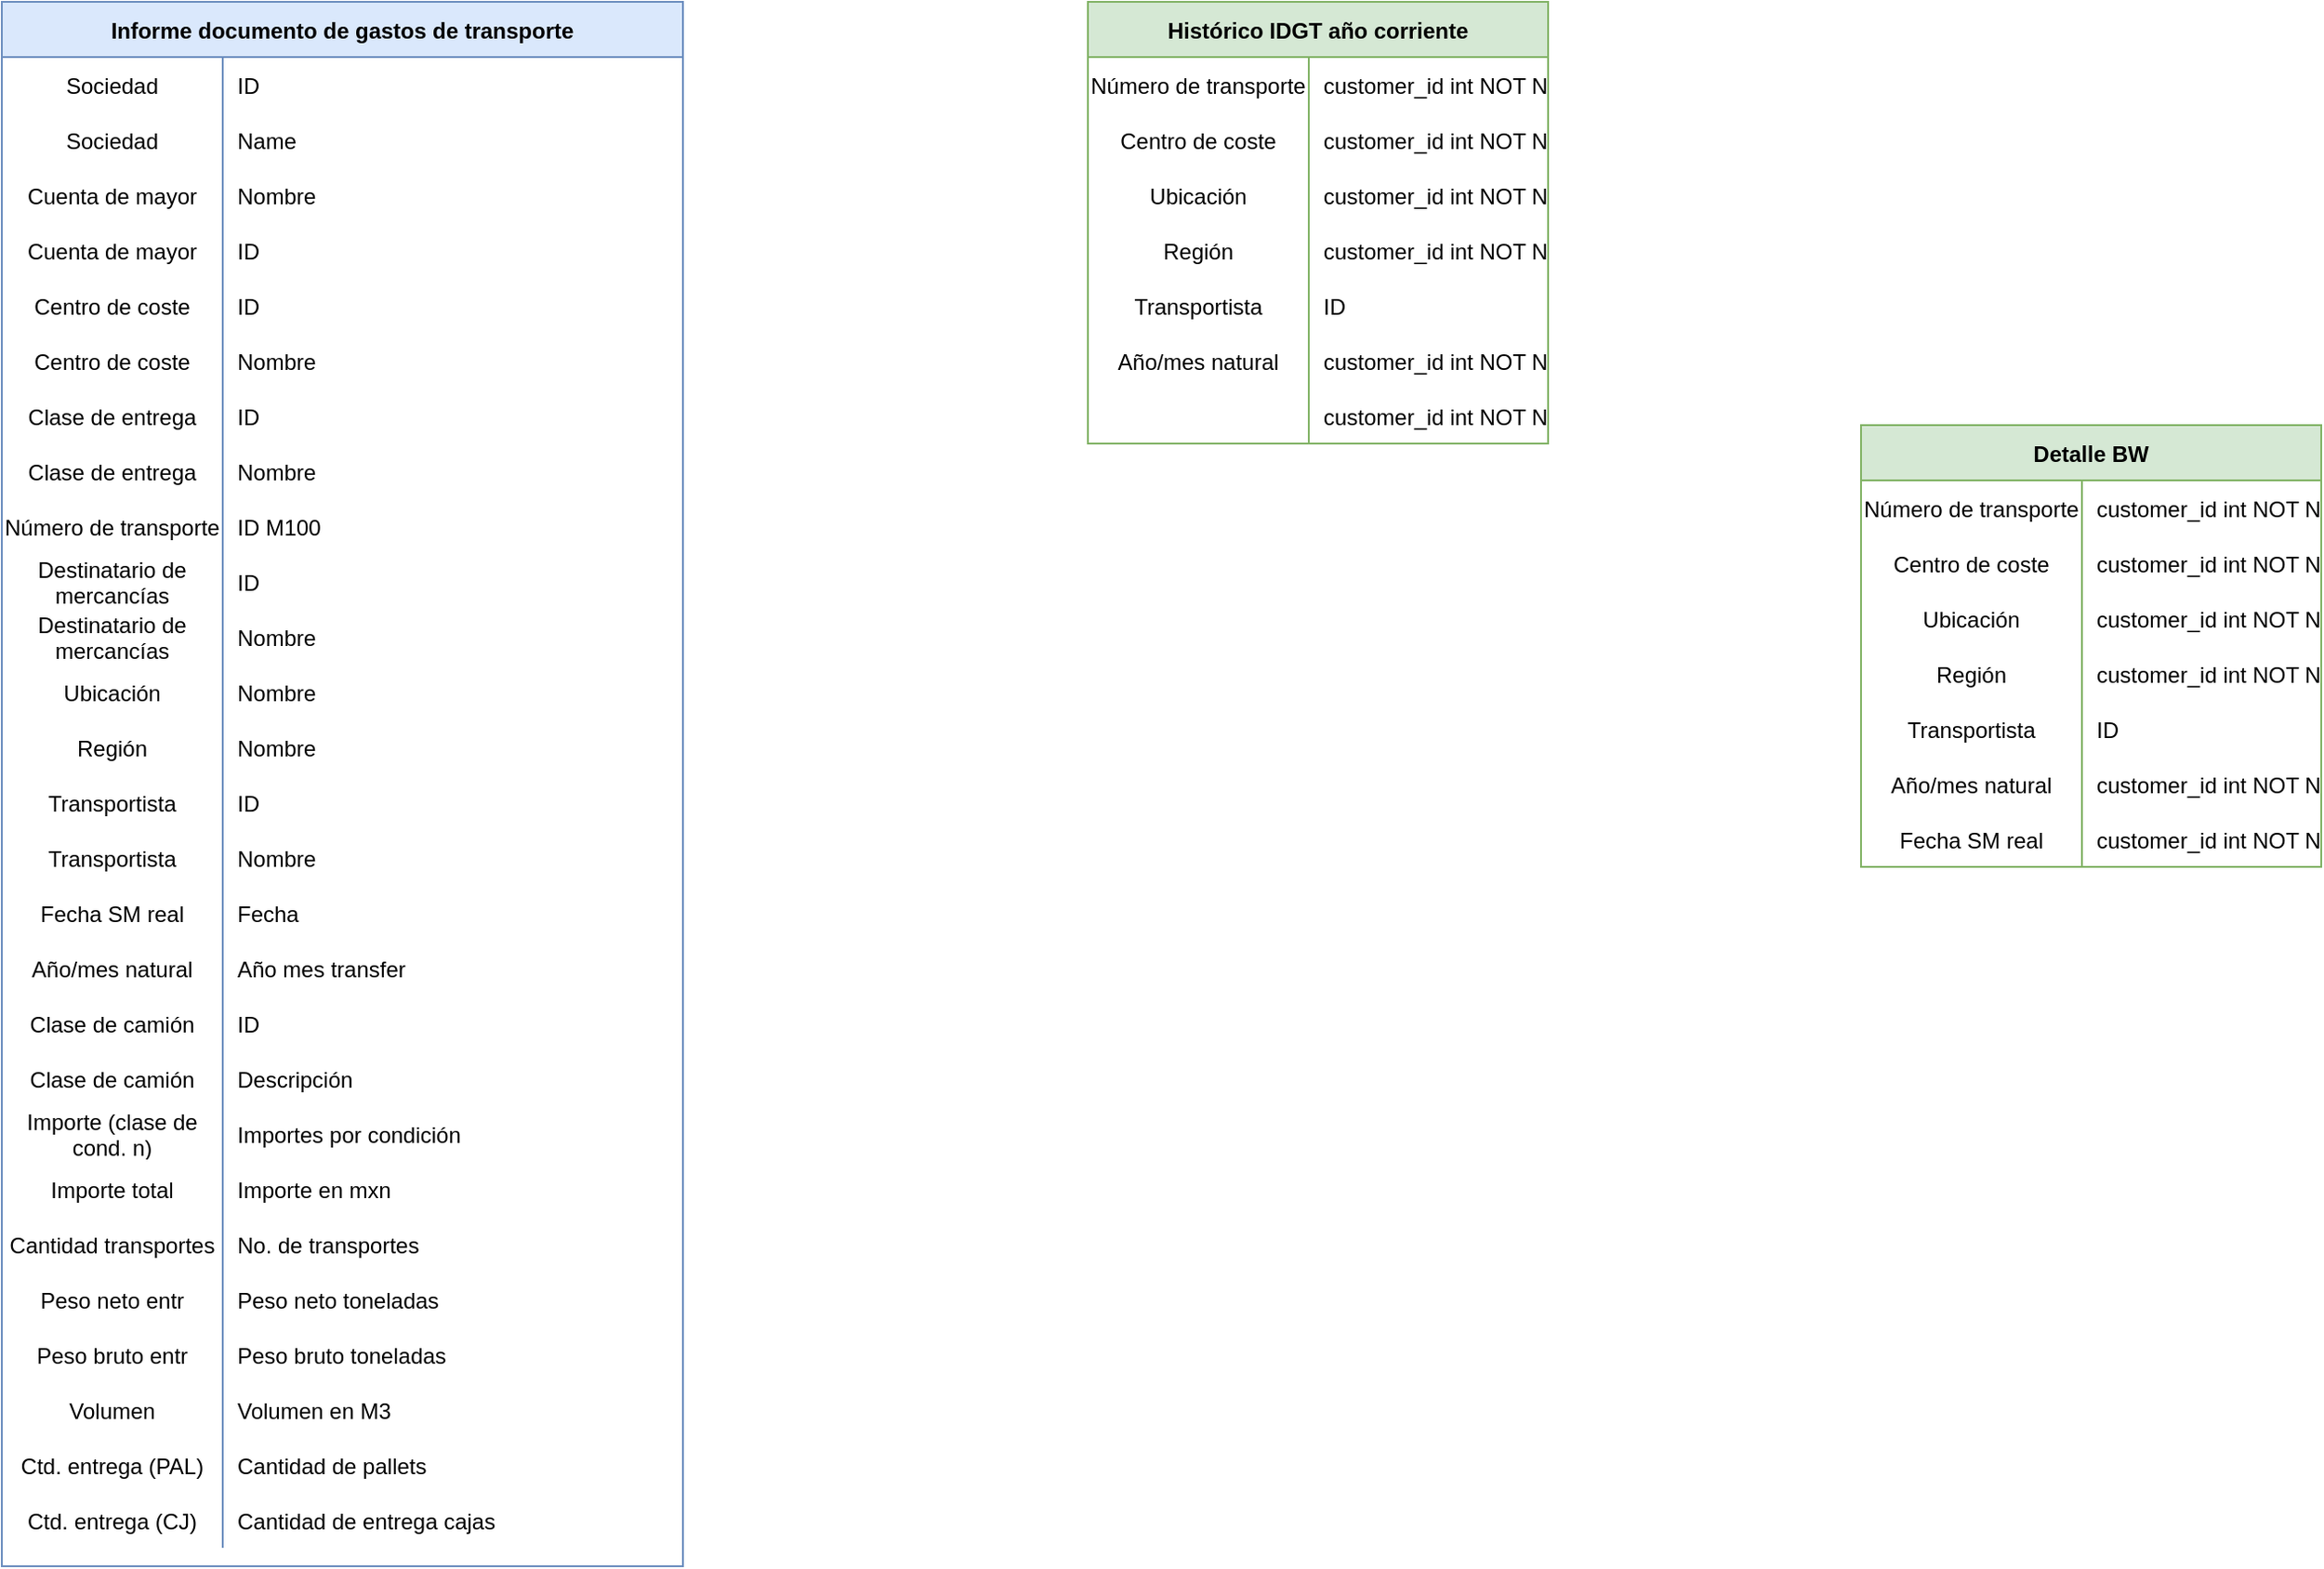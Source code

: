 <mxfile version="22.1.16" type="github">
  <diagram id="R2lEEEUBdFMjLlhIrx00" name="Page-1">
    <mxGraphModel dx="873" dy="481" grid="1" gridSize="10" guides="1" tooltips="1" connect="1" arrows="1" fold="1" page="1" pageScale="1" pageWidth="850" pageHeight="1100" math="0" shadow="0" extFonts="Permanent Marker^https://fonts.googleapis.com/css?family=Permanent+Marker">
      <root>
        <mxCell id="0" />
        <mxCell id="1" parent="0" />
        <mxCell id="C-vyLk0tnHw3VtMMgP7b-2" value="Detalle BW" style="shape=table;startSize=30;container=1;collapsible=1;childLayout=tableLayout;fixedRows=1;rowLines=0;fontStyle=1;align=center;resizeLast=1;fillColor=#d5e8d4;strokeColor=#82b366;" parent="1" vertex="1">
          <mxGeometry x="1050" y="270" width="250" height="240" as="geometry" />
        </mxCell>
        <mxCell id="C-vyLk0tnHw3VtMMgP7b-6" value="" style="shape=partialRectangle;collapsible=0;dropTarget=0;pointerEvents=0;fillColor=none;points=[[0,0.5],[1,0.5]];portConstraint=eastwest;top=0;left=0;right=0;bottom=0;" parent="C-vyLk0tnHw3VtMMgP7b-2" vertex="1">
          <mxGeometry y="30" width="250" height="30" as="geometry" />
        </mxCell>
        <mxCell id="C-vyLk0tnHw3VtMMgP7b-7" value="Número de transporte" style="shape=partialRectangle;overflow=hidden;connectable=0;fillColor=none;top=0;left=0;bottom=0;right=0;" parent="C-vyLk0tnHw3VtMMgP7b-6" vertex="1">
          <mxGeometry width="120" height="30" as="geometry">
            <mxRectangle width="120" height="30" as="alternateBounds" />
          </mxGeometry>
        </mxCell>
        <mxCell id="C-vyLk0tnHw3VtMMgP7b-8" value="customer_id int NOT NULL" style="shape=partialRectangle;overflow=hidden;connectable=0;fillColor=none;top=0;left=0;bottom=0;right=0;align=left;spacingLeft=6;" parent="C-vyLk0tnHw3VtMMgP7b-6" vertex="1">
          <mxGeometry x="120" width="130" height="30" as="geometry">
            <mxRectangle width="130" height="30" as="alternateBounds" />
          </mxGeometry>
        </mxCell>
        <mxCell id="_3Q-GP5EJMFw3WEaMoPN-100" value="" style="shape=partialRectangle;collapsible=0;dropTarget=0;pointerEvents=0;fillColor=none;points=[[0,0.5],[1,0.5]];portConstraint=eastwest;top=0;left=0;right=0;bottom=0;" vertex="1" parent="C-vyLk0tnHw3VtMMgP7b-2">
          <mxGeometry y="60" width="250" height="30" as="geometry" />
        </mxCell>
        <mxCell id="_3Q-GP5EJMFw3WEaMoPN-101" value="Centro de coste" style="shape=partialRectangle;overflow=hidden;connectable=0;fillColor=none;top=0;left=0;bottom=0;right=0;" vertex="1" parent="_3Q-GP5EJMFw3WEaMoPN-100">
          <mxGeometry width="120" height="30" as="geometry">
            <mxRectangle width="120" height="30" as="alternateBounds" />
          </mxGeometry>
        </mxCell>
        <mxCell id="_3Q-GP5EJMFw3WEaMoPN-102" value="customer_id int NOT NULL" style="shape=partialRectangle;overflow=hidden;connectable=0;fillColor=none;top=0;left=0;bottom=0;right=0;align=left;spacingLeft=6;" vertex="1" parent="_3Q-GP5EJMFw3WEaMoPN-100">
          <mxGeometry x="120" width="130" height="30" as="geometry">
            <mxRectangle width="130" height="30" as="alternateBounds" />
          </mxGeometry>
        </mxCell>
        <mxCell id="_3Q-GP5EJMFw3WEaMoPN-103" value="" style="shape=partialRectangle;collapsible=0;dropTarget=0;pointerEvents=0;fillColor=none;points=[[0,0.5],[1,0.5]];portConstraint=eastwest;top=0;left=0;right=0;bottom=0;" vertex="1" parent="C-vyLk0tnHw3VtMMgP7b-2">
          <mxGeometry y="90" width="250" height="30" as="geometry" />
        </mxCell>
        <mxCell id="_3Q-GP5EJMFw3WEaMoPN-104" value="Ubicación" style="shape=partialRectangle;overflow=hidden;connectable=0;fillColor=none;top=0;left=0;bottom=0;right=0;" vertex="1" parent="_3Q-GP5EJMFw3WEaMoPN-103">
          <mxGeometry width="120" height="30" as="geometry">
            <mxRectangle width="120" height="30" as="alternateBounds" />
          </mxGeometry>
        </mxCell>
        <mxCell id="_3Q-GP5EJMFw3WEaMoPN-105" value="customer_id int NOT NULL" style="shape=partialRectangle;overflow=hidden;connectable=0;fillColor=none;top=0;left=0;bottom=0;right=0;align=left;spacingLeft=6;" vertex="1" parent="_3Q-GP5EJMFw3WEaMoPN-103">
          <mxGeometry x="120" width="130" height="30" as="geometry">
            <mxRectangle width="130" height="30" as="alternateBounds" />
          </mxGeometry>
        </mxCell>
        <mxCell id="_3Q-GP5EJMFw3WEaMoPN-106" value="" style="shape=partialRectangle;collapsible=0;dropTarget=0;pointerEvents=0;fillColor=none;points=[[0,0.5],[1,0.5]];portConstraint=eastwest;top=0;left=0;right=0;bottom=0;" vertex="1" parent="C-vyLk0tnHw3VtMMgP7b-2">
          <mxGeometry y="120" width="250" height="30" as="geometry" />
        </mxCell>
        <mxCell id="_3Q-GP5EJMFw3WEaMoPN-107" value="Región" style="shape=partialRectangle;overflow=hidden;connectable=0;fillColor=none;top=0;left=0;bottom=0;right=0;" vertex="1" parent="_3Q-GP5EJMFw3WEaMoPN-106">
          <mxGeometry width="120" height="30" as="geometry">
            <mxRectangle width="120" height="30" as="alternateBounds" />
          </mxGeometry>
        </mxCell>
        <mxCell id="_3Q-GP5EJMFw3WEaMoPN-108" value="customer_id int NOT NULL" style="shape=partialRectangle;overflow=hidden;connectable=0;fillColor=none;top=0;left=0;bottom=0;right=0;align=left;spacingLeft=6;" vertex="1" parent="_3Q-GP5EJMFw3WEaMoPN-106">
          <mxGeometry x="120" width="130" height="30" as="geometry">
            <mxRectangle width="130" height="30" as="alternateBounds" />
          </mxGeometry>
        </mxCell>
        <mxCell id="_3Q-GP5EJMFw3WEaMoPN-109" value="" style="shape=partialRectangle;collapsible=0;dropTarget=0;pointerEvents=0;fillColor=none;points=[[0,0.5],[1,0.5]];portConstraint=eastwest;top=0;left=0;right=0;bottom=0;" vertex="1" parent="C-vyLk0tnHw3VtMMgP7b-2">
          <mxGeometry y="150" width="250" height="30" as="geometry" />
        </mxCell>
        <mxCell id="_3Q-GP5EJMFw3WEaMoPN-110" value="Transportista" style="shape=partialRectangle;overflow=hidden;connectable=0;fillColor=none;top=0;left=0;bottom=0;right=0;" vertex="1" parent="_3Q-GP5EJMFw3WEaMoPN-109">
          <mxGeometry width="120" height="30" as="geometry">
            <mxRectangle width="120" height="30" as="alternateBounds" />
          </mxGeometry>
        </mxCell>
        <mxCell id="_3Q-GP5EJMFw3WEaMoPN-111" value="ID" style="shape=partialRectangle;overflow=hidden;connectable=0;fillColor=none;top=0;left=0;bottom=0;right=0;align=left;spacingLeft=6;" vertex="1" parent="_3Q-GP5EJMFw3WEaMoPN-109">
          <mxGeometry x="120" width="130" height="30" as="geometry">
            <mxRectangle width="130" height="30" as="alternateBounds" />
          </mxGeometry>
        </mxCell>
        <mxCell id="_3Q-GP5EJMFw3WEaMoPN-128" value="" style="shape=partialRectangle;collapsible=0;dropTarget=0;pointerEvents=0;fillColor=none;points=[[0,0.5],[1,0.5]];portConstraint=eastwest;top=0;left=0;right=0;bottom=0;" vertex="1" parent="C-vyLk0tnHw3VtMMgP7b-2">
          <mxGeometry y="180" width="250" height="30" as="geometry" />
        </mxCell>
        <mxCell id="_3Q-GP5EJMFw3WEaMoPN-129" value="Año/mes natural" style="shape=partialRectangle;overflow=hidden;connectable=0;fillColor=none;top=0;left=0;bottom=0;right=0;" vertex="1" parent="_3Q-GP5EJMFw3WEaMoPN-128">
          <mxGeometry width="120" height="30" as="geometry">
            <mxRectangle width="120" height="30" as="alternateBounds" />
          </mxGeometry>
        </mxCell>
        <mxCell id="_3Q-GP5EJMFw3WEaMoPN-130" value="customer_id int NOT NULL" style="shape=partialRectangle;overflow=hidden;connectable=0;fillColor=none;top=0;left=0;bottom=0;right=0;align=left;spacingLeft=6;" vertex="1" parent="_3Q-GP5EJMFw3WEaMoPN-128">
          <mxGeometry x="120" width="130" height="30" as="geometry">
            <mxRectangle width="130" height="30" as="alternateBounds" />
          </mxGeometry>
        </mxCell>
        <mxCell id="_3Q-GP5EJMFw3WEaMoPN-131" value="" style="shape=partialRectangle;collapsible=0;dropTarget=0;pointerEvents=0;fillColor=none;points=[[0,0.5],[1,0.5]];portConstraint=eastwest;top=0;left=0;right=0;bottom=0;" vertex="1" parent="C-vyLk0tnHw3VtMMgP7b-2">
          <mxGeometry y="210" width="250" height="30" as="geometry" />
        </mxCell>
        <mxCell id="_3Q-GP5EJMFw3WEaMoPN-132" value="Fecha SM real" style="shape=partialRectangle;overflow=hidden;connectable=0;fillColor=none;top=0;left=0;bottom=0;right=0;" vertex="1" parent="_3Q-GP5EJMFw3WEaMoPN-131">
          <mxGeometry width="120" height="30" as="geometry">
            <mxRectangle width="120" height="30" as="alternateBounds" />
          </mxGeometry>
        </mxCell>
        <mxCell id="_3Q-GP5EJMFw3WEaMoPN-133" value="customer_id int NOT NULL" style="shape=partialRectangle;overflow=hidden;connectable=0;fillColor=none;top=0;left=0;bottom=0;right=0;align=left;spacingLeft=6;" vertex="1" parent="_3Q-GP5EJMFw3WEaMoPN-131">
          <mxGeometry x="120" width="130" height="30" as="geometry">
            <mxRectangle width="130" height="30" as="alternateBounds" />
          </mxGeometry>
        </mxCell>
        <mxCell id="C-vyLk0tnHw3VtMMgP7b-23" value="Informe documento de gastos de transporte" style="shape=table;startSize=30;container=1;collapsible=1;childLayout=tableLayout;fixedRows=1;rowLines=0;fontStyle=1;align=center;resizeLast=1;fillColor=#dae8fc;strokeColor=#6c8ebf;" parent="1" vertex="1">
          <mxGeometry x="40" y="40" width="370" height="850" as="geometry" />
        </mxCell>
        <mxCell id="C-vyLk0tnHw3VtMMgP7b-27" value="" style="shape=partialRectangle;collapsible=0;dropTarget=0;pointerEvents=0;fillColor=none;points=[[0,0.5],[1,0.5]];portConstraint=eastwest;top=0;left=0;right=0;bottom=0;" parent="C-vyLk0tnHw3VtMMgP7b-23" vertex="1">
          <mxGeometry y="30" width="370" height="30" as="geometry" />
        </mxCell>
        <mxCell id="C-vyLk0tnHw3VtMMgP7b-28" value="Sociedad" style="shape=partialRectangle;overflow=hidden;connectable=0;fillColor=none;top=0;left=0;bottom=0;right=0;" parent="C-vyLk0tnHw3VtMMgP7b-27" vertex="1">
          <mxGeometry width="120" height="30" as="geometry">
            <mxRectangle width="120" height="30" as="alternateBounds" />
          </mxGeometry>
        </mxCell>
        <mxCell id="C-vyLk0tnHw3VtMMgP7b-29" value="ID" style="shape=partialRectangle;overflow=hidden;connectable=0;fillColor=none;top=0;left=0;bottom=0;right=0;align=left;spacingLeft=6;" parent="C-vyLk0tnHw3VtMMgP7b-27" vertex="1">
          <mxGeometry x="120" width="250" height="30" as="geometry">
            <mxRectangle width="250" height="30" as="alternateBounds" />
          </mxGeometry>
        </mxCell>
        <mxCell id="_3Q-GP5EJMFw3WEaMoPN-1" value="" style="shape=partialRectangle;collapsible=0;dropTarget=0;pointerEvents=0;fillColor=none;points=[[0,0.5],[1,0.5]];portConstraint=eastwest;top=0;left=0;right=0;bottom=0;" vertex="1" parent="C-vyLk0tnHw3VtMMgP7b-23">
          <mxGeometry y="60" width="370" height="30" as="geometry" />
        </mxCell>
        <mxCell id="_3Q-GP5EJMFw3WEaMoPN-2" value="Sociedad" style="shape=partialRectangle;overflow=hidden;connectable=0;fillColor=none;top=0;left=0;bottom=0;right=0;" vertex="1" parent="_3Q-GP5EJMFw3WEaMoPN-1">
          <mxGeometry width="120" height="30" as="geometry">
            <mxRectangle width="120" height="30" as="alternateBounds" />
          </mxGeometry>
        </mxCell>
        <mxCell id="_3Q-GP5EJMFw3WEaMoPN-3" value="Name" style="shape=partialRectangle;overflow=hidden;connectable=0;fillColor=none;top=0;left=0;bottom=0;right=0;align=left;spacingLeft=6;" vertex="1" parent="_3Q-GP5EJMFw3WEaMoPN-1">
          <mxGeometry x="120" width="250" height="30" as="geometry">
            <mxRectangle width="250" height="30" as="alternateBounds" />
          </mxGeometry>
        </mxCell>
        <mxCell id="_3Q-GP5EJMFw3WEaMoPN-21" value="" style="shape=partialRectangle;collapsible=0;dropTarget=0;pointerEvents=0;fillColor=none;points=[[0,0.5],[1,0.5]];portConstraint=eastwest;top=0;left=0;right=0;bottom=0;" vertex="1" parent="C-vyLk0tnHw3VtMMgP7b-23">
          <mxGeometry y="90" width="370" height="30" as="geometry" />
        </mxCell>
        <mxCell id="_3Q-GP5EJMFw3WEaMoPN-22" value="Cuenta de mayor" style="shape=partialRectangle;overflow=hidden;connectable=0;fillColor=none;top=0;left=0;bottom=0;right=0;" vertex="1" parent="_3Q-GP5EJMFw3WEaMoPN-21">
          <mxGeometry width="120" height="30" as="geometry">
            <mxRectangle width="120" height="30" as="alternateBounds" />
          </mxGeometry>
        </mxCell>
        <mxCell id="_3Q-GP5EJMFw3WEaMoPN-23" value="Nombre" style="shape=partialRectangle;overflow=hidden;connectable=0;fillColor=none;top=0;left=0;bottom=0;right=0;align=left;spacingLeft=6;" vertex="1" parent="_3Q-GP5EJMFw3WEaMoPN-21">
          <mxGeometry x="120" width="250" height="30" as="geometry">
            <mxRectangle width="250" height="30" as="alternateBounds" />
          </mxGeometry>
        </mxCell>
        <mxCell id="_3Q-GP5EJMFw3WEaMoPN-24" value="" style="shape=partialRectangle;collapsible=0;dropTarget=0;pointerEvents=0;fillColor=none;points=[[0,0.5],[1,0.5]];portConstraint=eastwest;top=0;left=0;right=0;bottom=0;" vertex="1" parent="C-vyLk0tnHw3VtMMgP7b-23">
          <mxGeometry y="120" width="370" height="30" as="geometry" />
        </mxCell>
        <mxCell id="_3Q-GP5EJMFw3WEaMoPN-25" value="Cuenta de mayor" style="shape=partialRectangle;overflow=hidden;connectable=0;fillColor=none;top=0;left=0;bottom=0;right=0;" vertex="1" parent="_3Q-GP5EJMFw3WEaMoPN-24">
          <mxGeometry width="120" height="30" as="geometry">
            <mxRectangle width="120" height="30" as="alternateBounds" />
          </mxGeometry>
        </mxCell>
        <mxCell id="_3Q-GP5EJMFw3WEaMoPN-26" value="ID" style="shape=partialRectangle;overflow=hidden;connectable=0;fillColor=none;top=0;left=0;bottom=0;right=0;align=left;spacingLeft=6;" vertex="1" parent="_3Q-GP5EJMFw3WEaMoPN-24">
          <mxGeometry x="120" width="250" height="30" as="geometry">
            <mxRectangle width="250" height="30" as="alternateBounds" />
          </mxGeometry>
        </mxCell>
        <mxCell id="_3Q-GP5EJMFw3WEaMoPN-27" value="" style="shape=partialRectangle;collapsible=0;dropTarget=0;pointerEvents=0;fillColor=none;points=[[0,0.5],[1,0.5]];portConstraint=eastwest;top=0;left=0;right=0;bottom=0;" vertex="1" parent="C-vyLk0tnHw3VtMMgP7b-23">
          <mxGeometry y="150" width="370" height="30" as="geometry" />
        </mxCell>
        <mxCell id="_3Q-GP5EJMFw3WEaMoPN-28" value="Centro de coste" style="shape=partialRectangle;overflow=hidden;connectable=0;fillColor=none;top=0;left=0;bottom=0;right=0;" vertex="1" parent="_3Q-GP5EJMFw3WEaMoPN-27">
          <mxGeometry width="120" height="30" as="geometry">
            <mxRectangle width="120" height="30" as="alternateBounds" />
          </mxGeometry>
        </mxCell>
        <mxCell id="_3Q-GP5EJMFw3WEaMoPN-29" value="ID" style="shape=partialRectangle;overflow=hidden;connectable=0;fillColor=none;top=0;left=0;bottom=0;right=0;align=left;spacingLeft=6;" vertex="1" parent="_3Q-GP5EJMFw3WEaMoPN-27">
          <mxGeometry x="120" width="250" height="30" as="geometry">
            <mxRectangle width="250" height="30" as="alternateBounds" />
          </mxGeometry>
        </mxCell>
        <mxCell id="_3Q-GP5EJMFw3WEaMoPN-30" value="" style="shape=partialRectangle;collapsible=0;dropTarget=0;pointerEvents=0;fillColor=none;points=[[0,0.5],[1,0.5]];portConstraint=eastwest;top=0;left=0;right=0;bottom=0;" vertex="1" parent="C-vyLk0tnHw3VtMMgP7b-23">
          <mxGeometry y="180" width="370" height="30" as="geometry" />
        </mxCell>
        <mxCell id="_3Q-GP5EJMFw3WEaMoPN-31" value="Centro de coste" style="shape=partialRectangle;overflow=hidden;connectable=0;fillColor=none;top=0;left=0;bottom=0;right=0;" vertex="1" parent="_3Q-GP5EJMFw3WEaMoPN-30">
          <mxGeometry width="120" height="30" as="geometry">
            <mxRectangle width="120" height="30" as="alternateBounds" />
          </mxGeometry>
        </mxCell>
        <mxCell id="_3Q-GP5EJMFw3WEaMoPN-32" value="Nombre" style="shape=partialRectangle;overflow=hidden;connectable=0;fillColor=none;top=0;left=0;bottom=0;right=0;align=left;spacingLeft=6;" vertex="1" parent="_3Q-GP5EJMFw3WEaMoPN-30">
          <mxGeometry x="120" width="250" height="30" as="geometry">
            <mxRectangle width="250" height="30" as="alternateBounds" />
          </mxGeometry>
        </mxCell>
        <mxCell id="_3Q-GP5EJMFw3WEaMoPN-33" value="" style="shape=partialRectangle;collapsible=0;dropTarget=0;pointerEvents=0;fillColor=none;points=[[0,0.5],[1,0.5]];portConstraint=eastwest;top=0;left=0;right=0;bottom=0;" vertex="1" parent="C-vyLk0tnHw3VtMMgP7b-23">
          <mxGeometry y="210" width="370" height="30" as="geometry" />
        </mxCell>
        <mxCell id="_3Q-GP5EJMFw3WEaMoPN-34" value="Clase de entrega" style="shape=partialRectangle;overflow=hidden;connectable=0;fillColor=none;top=0;left=0;bottom=0;right=0;" vertex="1" parent="_3Q-GP5EJMFw3WEaMoPN-33">
          <mxGeometry width="120" height="30" as="geometry">
            <mxRectangle width="120" height="30" as="alternateBounds" />
          </mxGeometry>
        </mxCell>
        <mxCell id="_3Q-GP5EJMFw3WEaMoPN-35" value="ID" style="shape=partialRectangle;overflow=hidden;connectable=0;fillColor=none;top=0;left=0;bottom=0;right=0;align=left;spacingLeft=6;" vertex="1" parent="_3Q-GP5EJMFw3WEaMoPN-33">
          <mxGeometry x="120" width="250" height="30" as="geometry">
            <mxRectangle width="250" height="30" as="alternateBounds" />
          </mxGeometry>
        </mxCell>
        <mxCell id="_3Q-GP5EJMFw3WEaMoPN-36" value="" style="shape=partialRectangle;collapsible=0;dropTarget=0;pointerEvents=0;fillColor=none;points=[[0,0.5],[1,0.5]];portConstraint=eastwest;top=0;left=0;right=0;bottom=0;" vertex="1" parent="C-vyLk0tnHw3VtMMgP7b-23">
          <mxGeometry y="240" width="370" height="30" as="geometry" />
        </mxCell>
        <mxCell id="_3Q-GP5EJMFw3WEaMoPN-37" value="Clase de entrega" style="shape=partialRectangle;overflow=hidden;connectable=0;fillColor=none;top=0;left=0;bottom=0;right=0;" vertex="1" parent="_3Q-GP5EJMFw3WEaMoPN-36">
          <mxGeometry width="120" height="30" as="geometry">
            <mxRectangle width="120" height="30" as="alternateBounds" />
          </mxGeometry>
        </mxCell>
        <mxCell id="_3Q-GP5EJMFw3WEaMoPN-38" value="Nombre" style="shape=partialRectangle;overflow=hidden;connectable=0;fillColor=none;top=0;left=0;bottom=0;right=0;align=left;spacingLeft=6;" vertex="1" parent="_3Q-GP5EJMFw3WEaMoPN-36">
          <mxGeometry x="120" width="250" height="30" as="geometry">
            <mxRectangle width="250" height="30" as="alternateBounds" />
          </mxGeometry>
        </mxCell>
        <mxCell id="_3Q-GP5EJMFw3WEaMoPN-39" value="" style="shape=partialRectangle;collapsible=0;dropTarget=0;pointerEvents=0;fillColor=none;points=[[0,0.5],[1,0.5]];portConstraint=eastwest;top=0;left=0;right=0;bottom=0;" vertex="1" parent="C-vyLk0tnHw3VtMMgP7b-23">
          <mxGeometry y="270" width="370" height="30" as="geometry" />
        </mxCell>
        <mxCell id="_3Q-GP5EJMFw3WEaMoPN-40" value="Número de transporte" style="shape=partialRectangle;overflow=hidden;connectable=0;fillColor=none;top=0;left=0;bottom=0;right=0;" vertex="1" parent="_3Q-GP5EJMFw3WEaMoPN-39">
          <mxGeometry width="120" height="30" as="geometry">
            <mxRectangle width="120" height="30" as="alternateBounds" />
          </mxGeometry>
        </mxCell>
        <mxCell id="_3Q-GP5EJMFw3WEaMoPN-41" value="ID M100" style="shape=partialRectangle;overflow=hidden;connectable=0;fillColor=none;top=0;left=0;bottom=0;right=0;align=left;spacingLeft=6;" vertex="1" parent="_3Q-GP5EJMFw3WEaMoPN-39">
          <mxGeometry x="120" width="250" height="30" as="geometry">
            <mxRectangle width="250" height="30" as="alternateBounds" />
          </mxGeometry>
        </mxCell>
        <mxCell id="_3Q-GP5EJMFw3WEaMoPN-42" value="" style="shape=partialRectangle;collapsible=0;dropTarget=0;pointerEvents=0;fillColor=none;points=[[0,0.5],[1,0.5]];portConstraint=eastwest;top=0;left=0;right=0;bottom=0;" vertex="1" parent="C-vyLk0tnHw3VtMMgP7b-23">
          <mxGeometry y="300" width="370" height="30" as="geometry" />
        </mxCell>
        <mxCell id="_3Q-GP5EJMFw3WEaMoPN-43" value="Destinatario de&#xa;mercancías" style="shape=partialRectangle;overflow=hidden;connectable=0;fillColor=none;top=0;left=0;bottom=0;right=0;" vertex="1" parent="_3Q-GP5EJMFw3WEaMoPN-42">
          <mxGeometry width="120" height="30" as="geometry">
            <mxRectangle width="120" height="30" as="alternateBounds" />
          </mxGeometry>
        </mxCell>
        <mxCell id="_3Q-GP5EJMFw3WEaMoPN-44" value="ID" style="shape=partialRectangle;overflow=hidden;connectable=0;fillColor=none;top=0;left=0;bottom=0;right=0;align=left;spacingLeft=6;" vertex="1" parent="_3Q-GP5EJMFw3WEaMoPN-42">
          <mxGeometry x="120" width="250" height="30" as="geometry">
            <mxRectangle width="250" height="30" as="alternateBounds" />
          </mxGeometry>
        </mxCell>
        <mxCell id="_3Q-GP5EJMFw3WEaMoPN-45" value="" style="shape=partialRectangle;collapsible=0;dropTarget=0;pointerEvents=0;fillColor=none;points=[[0,0.5],[1,0.5]];portConstraint=eastwest;top=0;left=0;right=0;bottom=0;" vertex="1" parent="C-vyLk0tnHw3VtMMgP7b-23">
          <mxGeometry y="330" width="370" height="30" as="geometry" />
        </mxCell>
        <mxCell id="_3Q-GP5EJMFw3WEaMoPN-46" value="Destinatario de&#xa;mercancías" style="shape=partialRectangle;overflow=hidden;connectable=0;fillColor=none;top=0;left=0;bottom=0;right=0;" vertex="1" parent="_3Q-GP5EJMFw3WEaMoPN-45">
          <mxGeometry width="120" height="30" as="geometry">
            <mxRectangle width="120" height="30" as="alternateBounds" />
          </mxGeometry>
        </mxCell>
        <mxCell id="_3Q-GP5EJMFw3WEaMoPN-47" value="Nombre" style="shape=partialRectangle;overflow=hidden;connectable=0;fillColor=none;top=0;left=0;bottom=0;right=0;align=left;spacingLeft=6;" vertex="1" parent="_3Q-GP5EJMFw3WEaMoPN-45">
          <mxGeometry x="120" width="250" height="30" as="geometry">
            <mxRectangle width="250" height="30" as="alternateBounds" />
          </mxGeometry>
        </mxCell>
        <mxCell id="_3Q-GP5EJMFw3WEaMoPN-48" value="" style="shape=partialRectangle;collapsible=0;dropTarget=0;pointerEvents=0;fillColor=none;points=[[0,0.5],[1,0.5]];portConstraint=eastwest;top=0;left=0;right=0;bottom=0;" vertex="1" parent="C-vyLk0tnHw3VtMMgP7b-23">
          <mxGeometry y="360" width="370" height="30" as="geometry" />
        </mxCell>
        <mxCell id="_3Q-GP5EJMFw3WEaMoPN-49" value="Ubicación" style="shape=partialRectangle;overflow=hidden;connectable=0;fillColor=none;top=0;left=0;bottom=0;right=0;" vertex="1" parent="_3Q-GP5EJMFw3WEaMoPN-48">
          <mxGeometry width="120" height="30" as="geometry">
            <mxRectangle width="120" height="30" as="alternateBounds" />
          </mxGeometry>
        </mxCell>
        <mxCell id="_3Q-GP5EJMFw3WEaMoPN-50" value="Nombre" style="shape=partialRectangle;overflow=hidden;connectable=0;fillColor=none;top=0;left=0;bottom=0;right=0;align=left;spacingLeft=6;" vertex="1" parent="_3Q-GP5EJMFw3WEaMoPN-48">
          <mxGeometry x="120" width="250" height="30" as="geometry">
            <mxRectangle width="250" height="30" as="alternateBounds" />
          </mxGeometry>
        </mxCell>
        <mxCell id="_3Q-GP5EJMFw3WEaMoPN-51" value="" style="shape=partialRectangle;collapsible=0;dropTarget=0;pointerEvents=0;fillColor=none;points=[[0,0.5],[1,0.5]];portConstraint=eastwest;top=0;left=0;right=0;bottom=0;" vertex="1" parent="C-vyLk0tnHw3VtMMgP7b-23">
          <mxGeometry y="390" width="370" height="30" as="geometry" />
        </mxCell>
        <mxCell id="_3Q-GP5EJMFw3WEaMoPN-52" value="Región" style="shape=partialRectangle;overflow=hidden;connectable=0;fillColor=none;top=0;left=0;bottom=0;right=0;" vertex="1" parent="_3Q-GP5EJMFw3WEaMoPN-51">
          <mxGeometry width="120" height="30" as="geometry">
            <mxRectangle width="120" height="30" as="alternateBounds" />
          </mxGeometry>
        </mxCell>
        <mxCell id="_3Q-GP5EJMFw3WEaMoPN-53" value="Nombre" style="shape=partialRectangle;overflow=hidden;connectable=0;fillColor=none;top=0;left=0;bottom=0;right=0;align=left;spacingLeft=6;" vertex="1" parent="_3Q-GP5EJMFw3WEaMoPN-51">
          <mxGeometry x="120" width="250" height="30" as="geometry">
            <mxRectangle width="250" height="30" as="alternateBounds" />
          </mxGeometry>
        </mxCell>
        <mxCell id="_3Q-GP5EJMFw3WEaMoPN-54" value="" style="shape=partialRectangle;collapsible=0;dropTarget=0;pointerEvents=0;fillColor=none;points=[[0,0.5],[1,0.5]];portConstraint=eastwest;top=0;left=0;right=0;bottom=0;" vertex="1" parent="C-vyLk0tnHw3VtMMgP7b-23">
          <mxGeometry y="420" width="370" height="30" as="geometry" />
        </mxCell>
        <mxCell id="_3Q-GP5EJMFw3WEaMoPN-55" value="Transportista" style="shape=partialRectangle;overflow=hidden;connectable=0;fillColor=none;top=0;left=0;bottom=0;right=0;" vertex="1" parent="_3Q-GP5EJMFw3WEaMoPN-54">
          <mxGeometry width="120" height="30" as="geometry">
            <mxRectangle width="120" height="30" as="alternateBounds" />
          </mxGeometry>
        </mxCell>
        <mxCell id="_3Q-GP5EJMFw3WEaMoPN-56" value="ID" style="shape=partialRectangle;overflow=hidden;connectable=0;fillColor=none;top=0;left=0;bottom=0;right=0;align=left;spacingLeft=6;" vertex="1" parent="_3Q-GP5EJMFw3WEaMoPN-54">
          <mxGeometry x="120" width="250" height="30" as="geometry">
            <mxRectangle width="250" height="30" as="alternateBounds" />
          </mxGeometry>
        </mxCell>
        <mxCell id="_3Q-GP5EJMFw3WEaMoPN-57" value="" style="shape=partialRectangle;collapsible=0;dropTarget=0;pointerEvents=0;fillColor=none;points=[[0,0.5],[1,0.5]];portConstraint=eastwest;top=0;left=0;right=0;bottom=0;" vertex="1" parent="C-vyLk0tnHw3VtMMgP7b-23">
          <mxGeometry y="450" width="370" height="30" as="geometry" />
        </mxCell>
        <mxCell id="_3Q-GP5EJMFw3WEaMoPN-58" value="Transportista" style="shape=partialRectangle;overflow=hidden;connectable=0;fillColor=none;top=0;left=0;bottom=0;right=0;" vertex="1" parent="_3Q-GP5EJMFw3WEaMoPN-57">
          <mxGeometry width="120" height="30" as="geometry">
            <mxRectangle width="120" height="30" as="alternateBounds" />
          </mxGeometry>
        </mxCell>
        <mxCell id="_3Q-GP5EJMFw3WEaMoPN-59" value="Nombre" style="shape=partialRectangle;overflow=hidden;connectable=0;fillColor=none;top=0;left=0;bottom=0;right=0;align=left;spacingLeft=6;" vertex="1" parent="_3Q-GP5EJMFw3WEaMoPN-57">
          <mxGeometry x="120" width="250" height="30" as="geometry">
            <mxRectangle width="250" height="30" as="alternateBounds" />
          </mxGeometry>
        </mxCell>
        <mxCell id="_3Q-GP5EJMFw3WEaMoPN-60" value="" style="shape=partialRectangle;collapsible=0;dropTarget=0;pointerEvents=0;fillColor=none;points=[[0,0.5],[1,0.5]];portConstraint=eastwest;top=0;left=0;right=0;bottom=0;" vertex="1" parent="C-vyLk0tnHw3VtMMgP7b-23">
          <mxGeometry y="480" width="370" height="30" as="geometry" />
        </mxCell>
        <mxCell id="_3Q-GP5EJMFw3WEaMoPN-61" value="Fecha SM real" style="shape=partialRectangle;overflow=hidden;connectable=0;fillColor=none;top=0;left=0;bottom=0;right=0;" vertex="1" parent="_3Q-GP5EJMFw3WEaMoPN-60">
          <mxGeometry width="120" height="30" as="geometry">
            <mxRectangle width="120" height="30" as="alternateBounds" />
          </mxGeometry>
        </mxCell>
        <mxCell id="_3Q-GP5EJMFw3WEaMoPN-62" value="Fecha" style="shape=partialRectangle;overflow=hidden;connectable=0;fillColor=none;top=0;left=0;bottom=0;right=0;align=left;spacingLeft=6;" vertex="1" parent="_3Q-GP5EJMFw3WEaMoPN-60">
          <mxGeometry x="120" width="250" height="30" as="geometry">
            <mxRectangle width="250" height="30" as="alternateBounds" />
          </mxGeometry>
        </mxCell>
        <mxCell id="_3Q-GP5EJMFw3WEaMoPN-63" value="" style="shape=partialRectangle;collapsible=0;dropTarget=0;pointerEvents=0;fillColor=none;points=[[0,0.5],[1,0.5]];portConstraint=eastwest;top=0;left=0;right=0;bottom=0;" vertex="1" parent="C-vyLk0tnHw3VtMMgP7b-23">
          <mxGeometry y="510" width="370" height="30" as="geometry" />
        </mxCell>
        <mxCell id="_3Q-GP5EJMFw3WEaMoPN-64" value="Año/mes natural" style="shape=partialRectangle;overflow=hidden;connectable=0;fillColor=none;top=0;left=0;bottom=0;right=0;" vertex="1" parent="_3Q-GP5EJMFw3WEaMoPN-63">
          <mxGeometry width="120" height="30" as="geometry">
            <mxRectangle width="120" height="30" as="alternateBounds" />
          </mxGeometry>
        </mxCell>
        <mxCell id="_3Q-GP5EJMFw3WEaMoPN-65" value="Año mes transfer" style="shape=partialRectangle;overflow=hidden;connectable=0;fillColor=none;top=0;left=0;bottom=0;right=0;align=left;spacingLeft=6;" vertex="1" parent="_3Q-GP5EJMFw3WEaMoPN-63">
          <mxGeometry x="120" width="250" height="30" as="geometry">
            <mxRectangle width="250" height="30" as="alternateBounds" />
          </mxGeometry>
        </mxCell>
        <mxCell id="_3Q-GP5EJMFw3WEaMoPN-66" value="" style="shape=partialRectangle;collapsible=0;dropTarget=0;pointerEvents=0;fillColor=none;points=[[0,0.5],[1,0.5]];portConstraint=eastwest;top=0;left=0;right=0;bottom=0;" vertex="1" parent="C-vyLk0tnHw3VtMMgP7b-23">
          <mxGeometry y="540" width="370" height="30" as="geometry" />
        </mxCell>
        <mxCell id="_3Q-GP5EJMFw3WEaMoPN-67" value="Clase de camión" style="shape=partialRectangle;overflow=hidden;connectable=0;fillColor=none;top=0;left=0;bottom=0;right=0;" vertex="1" parent="_3Q-GP5EJMFw3WEaMoPN-66">
          <mxGeometry width="120" height="30" as="geometry">
            <mxRectangle width="120" height="30" as="alternateBounds" />
          </mxGeometry>
        </mxCell>
        <mxCell id="_3Q-GP5EJMFw3WEaMoPN-68" value="ID" style="shape=partialRectangle;overflow=hidden;connectable=0;fillColor=none;top=0;left=0;bottom=0;right=0;align=left;spacingLeft=6;" vertex="1" parent="_3Q-GP5EJMFw3WEaMoPN-66">
          <mxGeometry x="120" width="250" height="30" as="geometry">
            <mxRectangle width="250" height="30" as="alternateBounds" />
          </mxGeometry>
        </mxCell>
        <mxCell id="_3Q-GP5EJMFw3WEaMoPN-69" value="" style="shape=partialRectangle;collapsible=0;dropTarget=0;pointerEvents=0;fillColor=none;points=[[0,0.5],[1,0.5]];portConstraint=eastwest;top=0;left=0;right=0;bottom=0;" vertex="1" parent="C-vyLk0tnHw3VtMMgP7b-23">
          <mxGeometry y="570" width="370" height="30" as="geometry" />
        </mxCell>
        <mxCell id="_3Q-GP5EJMFw3WEaMoPN-70" value="Clase de camión" style="shape=partialRectangle;overflow=hidden;connectable=0;fillColor=none;top=0;left=0;bottom=0;right=0;" vertex="1" parent="_3Q-GP5EJMFw3WEaMoPN-69">
          <mxGeometry width="120" height="30" as="geometry">
            <mxRectangle width="120" height="30" as="alternateBounds" />
          </mxGeometry>
        </mxCell>
        <mxCell id="_3Q-GP5EJMFw3WEaMoPN-71" value="Descripción" style="shape=partialRectangle;overflow=hidden;connectable=0;fillColor=none;top=0;left=0;bottom=0;right=0;align=left;spacingLeft=6;" vertex="1" parent="_3Q-GP5EJMFw3WEaMoPN-69">
          <mxGeometry x="120" width="250" height="30" as="geometry">
            <mxRectangle width="250" height="30" as="alternateBounds" />
          </mxGeometry>
        </mxCell>
        <mxCell id="_3Q-GP5EJMFw3WEaMoPN-72" value="" style="shape=partialRectangle;collapsible=0;dropTarget=0;pointerEvents=0;fillColor=none;points=[[0,0.5],[1,0.5]];portConstraint=eastwest;top=0;left=0;right=0;bottom=0;" vertex="1" parent="C-vyLk0tnHw3VtMMgP7b-23">
          <mxGeometry y="600" width="370" height="30" as="geometry" />
        </mxCell>
        <mxCell id="_3Q-GP5EJMFw3WEaMoPN-73" value="Importe (clase de&#xa;cond. n)" style="shape=partialRectangle;overflow=hidden;connectable=0;fillColor=none;top=0;left=0;bottom=0;right=0;" vertex="1" parent="_3Q-GP5EJMFw3WEaMoPN-72">
          <mxGeometry width="120" height="30" as="geometry">
            <mxRectangle width="120" height="30" as="alternateBounds" />
          </mxGeometry>
        </mxCell>
        <mxCell id="_3Q-GP5EJMFw3WEaMoPN-74" value="Importes por condición" style="shape=partialRectangle;overflow=hidden;connectable=0;fillColor=none;top=0;left=0;bottom=0;right=0;align=left;spacingLeft=6;" vertex="1" parent="_3Q-GP5EJMFw3WEaMoPN-72">
          <mxGeometry x="120" width="250" height="30" as="geometry">
            <mxRectangle width="250" height="30" as="alternateBounds" />
          </mxGeometry>
        </mxCell>
        <mxCell id="_3Q-GP5EJMFw3WEaMoPN-75" value="" style="shape=partialRectangle;collapsible=0;dropTarget=0;pointerEvents=0;fillColor=none;points=[[0,0.5],[1,0.5]];portConstraint=eastwest;top=0;left=0;right=0;bottom=0;" vertex="1" parent="C-vyLk0tnHw3VtMMgP7b-23">
          <mxGeometry y="630" width="370" height="30" as="geometry" />
        </mxCell>
        <mxCell id="_3Q-GP5EJMFw3WEaMoPN-76" value="Importe total" style="shape=partialRectangle;overflow=hidden;connectable=0;fillColor=none;top=0;left=0;bottom=0;right=0;" vertex="1" parent="_3Q-GP5EJMFw3WEaMoPN-75">
          <mxGeometry width="120" height="30" as="geometry">
            <mxRectangle width="120" height="30" as="alternateBounds" />
          </mxGeometry>
        </mxCell>
        <mxCell id="_3Q-GP5EJMFw3WEaMoPN-77" value="Importe en mxn" style="shape=partialRectangle;overflow=hidden;connectable=0;fillColor=none;top=0;left=0;bottom=0;right=0;align=left;spacingLeft=6;" vertex="1" parent="_3Q-GP5EJMFw3WEaMoPN-75">
          <mxGeometry x="120" width="250" height="30" as="geometry">
            <mxRectangle width="250" height="30" as="alternateBounds" />
          </mxGeometry>
        </mxCell>
        <mxCell id="_3Q-GP5EJMFw3WEaMoPN-78" value="" style="shape=partialRectangle;collapsible=0;dropTarget=0;pointerEvents=0;fillColor=none;points=[[0,0.5],[1,0.5]];portConstraint=eastwest;top=0;left=0;right=0;bottom=0;" vertex="1" parent="C-vyLk0tnHw3VtMMgP7b-23">
          <mxGeometry y="660" width="370" height="30" as="geometry" />
        </mxCell>
        <mxCell id="_3Q-GP5EJMFw3WEaMoPN-79" value="Cantidad transportes" style="shape=partialRectangle;overflow=hidden;connectable=0;fillColor=none;top=0;left=0;bottom=0;right=0;" vertex="1" parent="_3Q-GP5EJMFw3WEaMoPN-78">
          <mxGeometry width="120" height="30" as="geometry">
            <mxRectangle width="120" height="30" as="alternateBounds" />
          </mxGeometry>
        </mxCell>
        <mxCell id="_3Q-GP5EJMFw3WEaMoPN-80" value="No. de transportes" style="shape=partialRectangle;overflow=hidden;connectable=0;fillColor=none;top=0;left=0;bottom=0;right=0;align=left;spacingLeft=6;" vertex="1" parent="_3Q-GP5EJMFw3WEaMoPN-78">
          <mxGeometry x="120" width="250" height="30" as="geometry">
            <mxRectangle width="250" height="30" as="alternateBounds" />
          </mxGeometry>
        </mxCell>
        <mxCell id="_3Q-GP5EJMFw3WEaMoPN-81" value="" style="shape=partialRectangle;collapsible=0;dropTarget=0;pointerEvents=0;fillColor=none;points=[[0,0.5],[1,0.5]];portConstraint=eastwest;top=0;left=0;right=0;bottom=0;" vertex="1" parent="C-vyLk0tnHw3VtMMgP7b-23">
          <mxGeometry y="690" width="370" height="30" as="geometry" />
        </mxCell>
        <mxCell id="_3Q-GP5EJMFw3WEaMoPN-82" value="Peso neto entr" style="shape=partialRectangle;overflow=hidden;connectable=0;fillColor=none;top=0;left=0;bottom=0;right=0;" vertex="1" parent="_3Q-GP5EJMFw3WEaMoPN-81">
          <mxGeometry width="120" height="30" as="geometry">
            <mxRectangle width="120" height="30" as="alternateBounds" />
          </mxGeometry>
        </mxCell>
        <mxCell id="_3Q-GP5EJMFw3WEaMoPN-83" value="Peso neto toneladas" style="shape=partialRectangle;overflow=hidden;connectable=0;fillColor=none;top=0;left=0;bottom=0;right=0;align=left;spacingLeft=6;" vertex="1" parent="_3Q-GP5EJMFw3WEaMoPN-81">
          <mxGeometry x="120" width="250" height="30" as="geometry">
            <mxRectangle width="250" height="30" as="alternateBounds" />
          </mxGeometry>
        </mxCell>
        <mxCell id="_3Q-GP5EJMFw3WEaMoPN-84" value="" style="shape=partialRectangle;collapsible=0;dropTarget=0;pointerEvents=0;fillColor=none;points=[[0,0.5],[1,0.5]];portConstraint=eastwest;top=0;left=0;right=0;bottom=0;" vertex="1" parent="C-vyLk0tnHw3VtMMgP7b-23">
          <mxGeometry y="720" width="370" height="30" as="geometry" />
        </mxCell>
        <mxCell id="_3Q-GP5EJMFw3WEaMoPN-85" value="Peso bruto entr" style="shape=partialRectangle;overflow=hidden;connectable=0;fillColor=none;top=0;left=0;bottom=0;right=0;" vertex="1" parent="_3Q-GP5EJMFw3WEaMoPN-84">
          <mxGeometry width="120" height="30" as="geometry">
            <mxRectangle width="120" height="30" as="alternateBounds" />
          </mxGeometry>
        </mxCell>
        <mxCell id="_3Q-GP5EJMFw3WEaMoPN-86" value="Peso bruto toneladas" style="shape=partialRectangle;overflow=hidden;connectable=0;fillColor=none;top=0;left=0;bottom=0;right=0;align=left;spacingLeft=6;" vertex="1" parent="_3Q-GP5EJMFw3WEaMoPN-84">
          <mxGeometry x="120" width="250" height="30" as="geometry">
            <mxRectangle width="250" height="30" as="alternateBounds" />
          </mxGeometry>
        </mxCell>
        <mxCell id="_3Q-GP5EJMFw3WEaMoPN-87" value="" style="shape=partialRectangle;collapsible=0;dropTarget=0;pointerEvents=0;fillColor=none;points=[[0,0.5],[1,0.5]];portConstraint=eastwest;top=0;left=0;right=0;bottom=0;" vertex="1" parent="C-vyLk0tnHw3VtMMgP7b-23">
          <mxGeometry y="750" width="370" height="30" as="geometry" />
        </mxCell>
        <mxCell id="_3Q-GP5EJMFw3WEaMoPN-88" value="Volumen" style="shape=partialRectangle;overflow=hidden;connectable=0;fillColor=none;top=0;left=0;bottom=0;right=0;" vertex="1" parent="_3Q-GP5EJMFw3WEaMoPN-87">
          <mxGeometry width="120" height="30" as="geometry">
            <mxRectangle width="120" height="30" as="alternateBounds" />
          </mxGeometry>
        </mxCell>
        <mxCell id="_3Q-GP5EJMFw3WEaMoPN-89" value="Volumen en M3" style="shape=partialRectangle;overflow=hidden;connectable=0;fillColor=none;top=0;left=0;bottom=0;right=0;align=left;spacingLeft=6;" vertex="1" parent="_3Q-GP5EJMFw3WEaMoPN-87">
          <mxGeometry x="120" width="250" height="30" as="geometry">
            <mxRectangle width="250" height="30" as="alternateBounds" />
          </mxGeometry>
        </mxCell>
        <mxCell id="_3Q-GP5EJMFw3WEaMoPN-90" value="" style="shape=partialRectangle;collapsible=0;dropTarget=0;pointerEvents=0;fillColor=none;points=[[0,0.5],[1,0.5]];portConstraint=eastwest;top=0;left=0;right=0;bottom=0;" vertex="1" parent="C-vyLk0tnHw3VtMMgP7b-23">
          <mxGeometry y="780" width="370" height="30" as="geometry" />
        </mxCell>
        <mxCell id="_3Q-GP5EJMFw3WEaMoPN-91" value="Ctd. entrega (PAL)" style="shape=partialRectangle;overflow=hidden;connectable=0;fillColor=none;top=0;left=0;bottom=0;right=0;" vertex="1" parent="_3Q-GP5EJMFw3WEaMoPN-90">
          <mxGeometry width="120" height="30" as="geometry">
            <mxRectangle width="120" height="30" as="alternateBounds" />
          </mxGeometry>
        </mxCell>
        <mxCell id="_3Q-GP5EJMFw3WEaMoPN-92" value="Cantidad de pallets" style="shape=partialRectangle;overflow=hidden;connectable=0;fillColor=none;top=0;left=0;bottom=0;right=0;align=left;spacingLeft=6;" vertex="1" parent="_3Q-GP5EJMFw3WEaMoPN-90">
          <mxGeometry x="120" width="250" height="30" as="geometry">
            <mxRectangle width="250" height="30" as="alternateBounds" />
          </mxGeometry>
        </mxCell>
        <mxCell id="_3Q-GP5EJMFw3WEaMoPN-93" value="" style="shape=partialRectangle;collapsible=0;dropTarget=0;pointerEvents=0;fillColor=none;points=[[0,0.5],[1,0.5]];portConstraint=eastwest;top=0;left=0;right=0;bottom=0;" vertex="1" parent="C-vyLk0tnHw3VtMMgP7b-23">
          <mxGeometry y="810" width="370" height="30" as="geometry" />
        </mxCell>
        <mxCell id="_3Q-GP5EJMFw3WEaMoPN-94" value="Ctd. entrega (CJ)" style="shape=partialRectangle;overflow=hidden;connectable=0;fillColor=none;top=0;left=0;bottom=0;right=0;" vertex="1" parent="_3Q-GP5EJMFw3WEaMoPN-93">
          <mxGeometry width="120" height="30" as="geometry">
            <mxRectangle width="120" height="30" as="alternateBounds" />
          </mxGeometry>
        </mxCell>
        <mxCell id="_3Q-GP5EJMFw3WEaMoPN-95" value="Cantidad de entrega cajas" style="shape=partialRectangle;overflow=hidden;connectable=0;fillColor=none;top=0;left=0;bottom=0;right=0;align=left;spacingLeft=6;" vertex="1" parent="_3Q-GP5EJMFw3WEaMoPN-93">
          <mxGeometry x="120" width="250" height="30" as="geometry">
            <mxRectangle width="250" height="30" as="alternateBounds" />
          </mxGeometry>
        </mxCell>
        <mxCell id="_3Q-GP5EJMFw3WEaMoPN-134" value="Histórico IDGT año corriente" style="shape=table;startSize=30;container=1;collapsible=1;childLayout=tableLayout;fixedRows=1;rowLines=0;fontStyle=1;align=center;resizeLast=1;fillColor=#d5e8d4;strokeColor=#82b366;" vertex="1" parent="1">
          <mxGeometry x="630" y="40" width="250" height="240" as="geometry" />
        </mxCell>
        <mxCell id="_3Q-GP5EJMFw3WEaMoPN-135" value="" style="shape=partialRectangle;collapsible=0;dropTarget=0;pointerEvents=0;fillColor=none;points=[[0,0.5],[1,0.5]];portConstraint=eastwest;top=0;left=0;right=0;bottom=0;" vertex="1" parent="_3Q-GP5EJMFw3WEaMoPN-134">
          <mxGeometry y="30" width="250" height="30" as="geometry" />
        </mxCell>
        <mxCell id="_3Q-GP5EJMFw3WEaMoPN-136" value="Número de transporte" style="shape=partialRectangle;overflow=hidden;connectable=0;fillColor=none;top=0;left=0;bottom=0;right=0;" vertex="1" parent="_3Q-GP5EJMFw3WEaMoPN-135">
          <mxGeometry width="120" height="30" as="geometry">
            <mxRectangle width="120" height="30" as="alternateBounds" />
          </mxGeometry>
        </mxCell>
        <mxCell id="_3Q-GP5EJMFw3WEaMoPN-137" value="customer_id int NOT NULL" style="shape=partialRectangle;overflow=hidden;connectable=0;fillColor=none;top=0;left=0;bottom=0;right=0;align=left;spacingLeft=6;" vertex="1" parent="_3Q-GP5EJMFw3WEaMoPN-135">
          <mxGeometry x="120" width="130" height="30" as="geometry">
            <mxRectangle width="130" height="30" as="alternateBounds" />
          </mxGeometry>
        </mxCell>
        <mxCell id="_3Q-GP5EJMFw3WEaMoPN-138" value="" style="shape=partialRectangle;collapsible=0;dropTarget=0;pointerEvents=0;fillColor=none;points=[[0,0.5],[1,0.5]];portConstraint=eastwest;top=0;left=0;right=0;bottom=0;" vertex="1" parent="_3Q-GP5EJMFw3WEaMoPN-134">
          <mxGeometry y="60" width="250" height="30" as="geometry" />
        </mxCell>
        <mxCell id="_3Q-GP5EJMFw3WEaMoPN-139" value="Centro de coste" style="shape=partialRectangle;overflow=hidden;connectable=0;fillColor=none;top=0;left=0;bottom=0;right=0;" vertex="1" parent="_3Q-GP5EJMFw3WEaMoPN-138">
          <mxGeometry width="120" height="30" as="geometry">
            <mxRectangle width="120" height="30" as="alternateBounds" />
          </mxGeometry>
        </mxCell>
        <mxCell id="_3Q-GP5EJMFw3WEaMoPN-140" value="customer_id int NOT NULL" style="shape=partialRectangle;overflow=hidden;connectable=0;fillColor=none;top=0;left=0;bottom=0;right=0;align=left;spacingLeft=6;" vertex="1" parent="_3Q-GP5EJMFw3WEaMoPN-138">
          <mxGeometry x="120" width="130" height="30" as="geometry">
            <mxRectangle width="130" height="30" as="alternateBounds" />
          </mxGeometry>
        </mxCell>
        <mxCell id="_3Q-GP5EJMFw3WEaMoPN-141" value="" style="shape=partialRectangle;collapsible=0;dropTarget=0;pointerEvents=0;fillColor=none;points=[[0,0.5],[1,0.5]];portConstraint=eastwest;top=0;left=0;right=0;bottom=0;" vertex="1" parent="_3Q-GP5EJMFw3WEaMoPN-134">
          <mxGeometry y="90" width="250" height="30" as="geometry" />
        </mxCell>
        <mxCell id="_3Q-GP5EJMFw3WEaMoPN-142" value="Ubicación" style="shape=partialRectangle;overflow=hidden;connectable=0;fillColor=none;top=0;left=0;bottom=0;right=0;" vertex="1" parent="_3Q-GP5EJMFw3WEaMoPN-141">
          <mxGeometry width="120" height="30" as="geometry">
            <mxRectangle width="120" height="30" as="alternateBounds" />
          </mxGeometry>
        </mxCell>
        <mxCell id="_3Q-GP5EJMFw3WEaMoPN-143" value="customer_id int NOT NULL" style="shape=partialRectangle;overflow=hidden;connectable=0;fillColor=none;top=0;left=0;bottom=0;right=0;align=left;spacingLeft=6;" vertex="1" parent="_3Q-GP5EJMFw3WEaMoPN-141">
          <mxGeometry x="120" width="130" height="30" as="geometry">
            <mxRectangle width="130" height="30" as="alternateBounds" />
          </mxGeometry>
        </mxCell>
        <mxCell id="_3Q-GP5EJMFw3WEaMoPN-144" value="" style="shape=partialRectangle;collapsible=0;dropTarget=0;pointerEvents=0;fillColor=none;points=[[0,0.5],[1,0.5]];portConstraint=eastwest;top=0;left=0;right=0;bottom=0;" vertex="1" parent="_3Q-GP5EJMFw3WEaMoPN-134">
          <mxGeometry y="120" width="250" height="30" as="geometry" />
        </mxCell>
        <mxCell id="_3Q-GP5EJMFw3WEaMoPN-145" value="Región" style="shape=partialRectangle;overflow=hidden;connectable=0;fillColor=none;top=0;left=0;bottom=0;right=0;" vertex="1" parent="_3Q-GP5EJMFw3WEaMoPN-144">
          <mxGeometry width="120" height="30" as="geometry">
            <mxRectangle width="120" height="30" as="alternateBounds" />
          </mxGeometry>
        </mxCell>
        <mxCell id="_3Q-GP5EJMFw3WEaMoPN-146" value="customer_id int NOT NULL" style="shape=partialRectangle;overflow=hidden;connectable=0;fillColor=none;top=0;left=0;bottom=0;right=0;align=left;spacingLeft=6;" vertex="1" parent="_3Q-GP5EJMFw3WEaMoPN-144">
          <mxGeometry x="120" width="130" height="30" as="geometry">
            <mxRectangle width="130" height="30" as="alternateBounds" />
          </mxGeometry>
        </mxCell>
        <mxCell id="_3Q-GP5EJMFw3WEaMoPN-147" value="" style="shape=partialRectangle;collapsible=0;dropTarget=0;pointerEvents=0;fillColor=none;points=[[0,0.5],[1,0.5]];portConstraint=eastwest;top=0;left=0;right=0;bottom=0;" vertex="1" parent="_3Q-GP5EJMFw3WEaMoPN-134">
          <mxGeometry y="150" width="250" height="30" as="geometry" />
        </mxCell>
        <mxCell id="_3Q-GP5EJMFw3WEaMoPN-148" value="Transportista" style="shape=partialRectangle;overflow=hidden;connectable=0;fillColor=none;top=0;left=0;bottom=0;right=0;" vertex="1" parent="_3Q-GP5EJMFw3WEaMoPN-147">
          <mxGeometry width="120" height="30" as="geometry">
            <mxRectangle width="120" height="30" as="alternateBounds" />
          </mxGeometry>
        </mxCell>
        <mxCell id="_3Q-GP5EJMFw3WEaMoPN-149" value="ID" style="shape=partialRectangle;overflow=hidden;connectable=0;fillColor=none;top=0;left=0;bottom=0;right=0;align=left;spacingLeft=6;" vertex="1" parent="_3Q-GP5EJMFw3WEaMoPN-147">
          <mxGeometry x="120" width="130" height="30" as="geometry">
            <mxRectangle width="130" height="30" as="alternateBounds" />
          </mxGeometry>
        </mxCell>
        <mxCell id="_3Q-GP5EJMFw3WEaMoPN-150" value="" style="shape=partialRectangle;collapsible=0;dropTarget=0;pointerEvents=0;fillColor=none;points=[[0,0.5],[1,0.5]];portConstraint=eastwest;top=0;left=0;right=0;bottom=0;" vertex="1" parent="_3Q-GP5EJMFw3WEaMoPN-134">
          <mxGeometry y="180" width="250" height="30" as="geometry" />
        </mxCell>
        <mxCell id="_3Q-GP5EJMFw3WEaMoPN-151" value="Año/mes natural" style="shape=partialRectangle;overflow=hidden;connectable=0;fillColor=none;top=0;left=0;bottom=0;right=0;" vertex="1" parent="_3Q-GP5EJMFw3WEaMoPN-150">
          <mxGeometry width="120" height="30" as="geometry">
            <mxRectangle width="120" height="30" as="alternateBounds" />
          </mxGeometry>
        </mxCell>
        <mxCell id="_3Q-GP5EJMFw3WEaMoPN-152" value="customer_id int NOT NULL" style="shape=partialRectangle;overflow=hidden;connectable=0;fillColor=none;top=0;left=0;bottom=0;right=0;align=left;spacingLeft=6;" vertex="1" parent="_3Q-GP5EJMFw3WEaMoPN-150">
          <mxGeometry x="120" width="130" height="30" as="geometry">
            <mxRectangle width="130" height="30" as="alternateBounds" />
          </mxGeometry>
        </mxCell>
        <mxCell id="_3Q-GP5EJMFw3WEaMoPN-153" value="" style="shape=partialRectangle;collapsible=0;dropTarget=0;pointerEvents=0;fillColor=none;points=[[0,0.5],[1,0.5]];portConstraint=eastwest;top=0;left=0;right=0;bottom=0;" vertex="1" parent="_3Q-GP5EJMFw3WEaMoPN-134">
          <mxGeometry y="210" width="250" height="30" as="geometry" />
        </mxCell>
        <mxCell id="_3Q-GP5EJMFw3WEaMoPN-154" value="" style="shape=partialRectangle;overflow=hidden;connectable=0;fillColor=none;top=0;left=0;bottom=0;right=0;" vertex="1" parent="_3Q-GP5EJMFw3WEaMoPN-153">
          <mxGeometry width="120" height="30" as="geometry">
            <mxRectangle width="120" height="30" as="alternateBounds" />
          </mxGeometry>
        </mxCell>
        <mxCell id="_3Q-GP5EJMFw3WEaMoPN-155" value="customer_id int NOT NULL" style="shape=partialRectangle;overflow=hidden;connectable=0;fillColor=none;top=0;left=0;bottom=0;right=0;align=left;spacingLeft=6;" vertex="1" parent="_3Q-GP5EJMFw3WEaMoPN-153">
          <mxGeometry x="120" width="130" height="30" as="geometry">
            <mxRectangle width="130" height="30" as="alternateBounds" />
          </mxGeometry>
        </mxCell>
      </root>
    </mxGraphModel>
  </diagram>
</mxfile>
